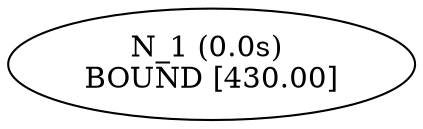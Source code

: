 ##Command to get a nice layout: dot -Tpdf thisfile > thisfile.pdf

digraph master_0_BaP_Tree {
edge[fontname = "Courier", fontsize = 10];
n1 [label="N_1 (0.0s) \nBOUND [430.00]"];
}